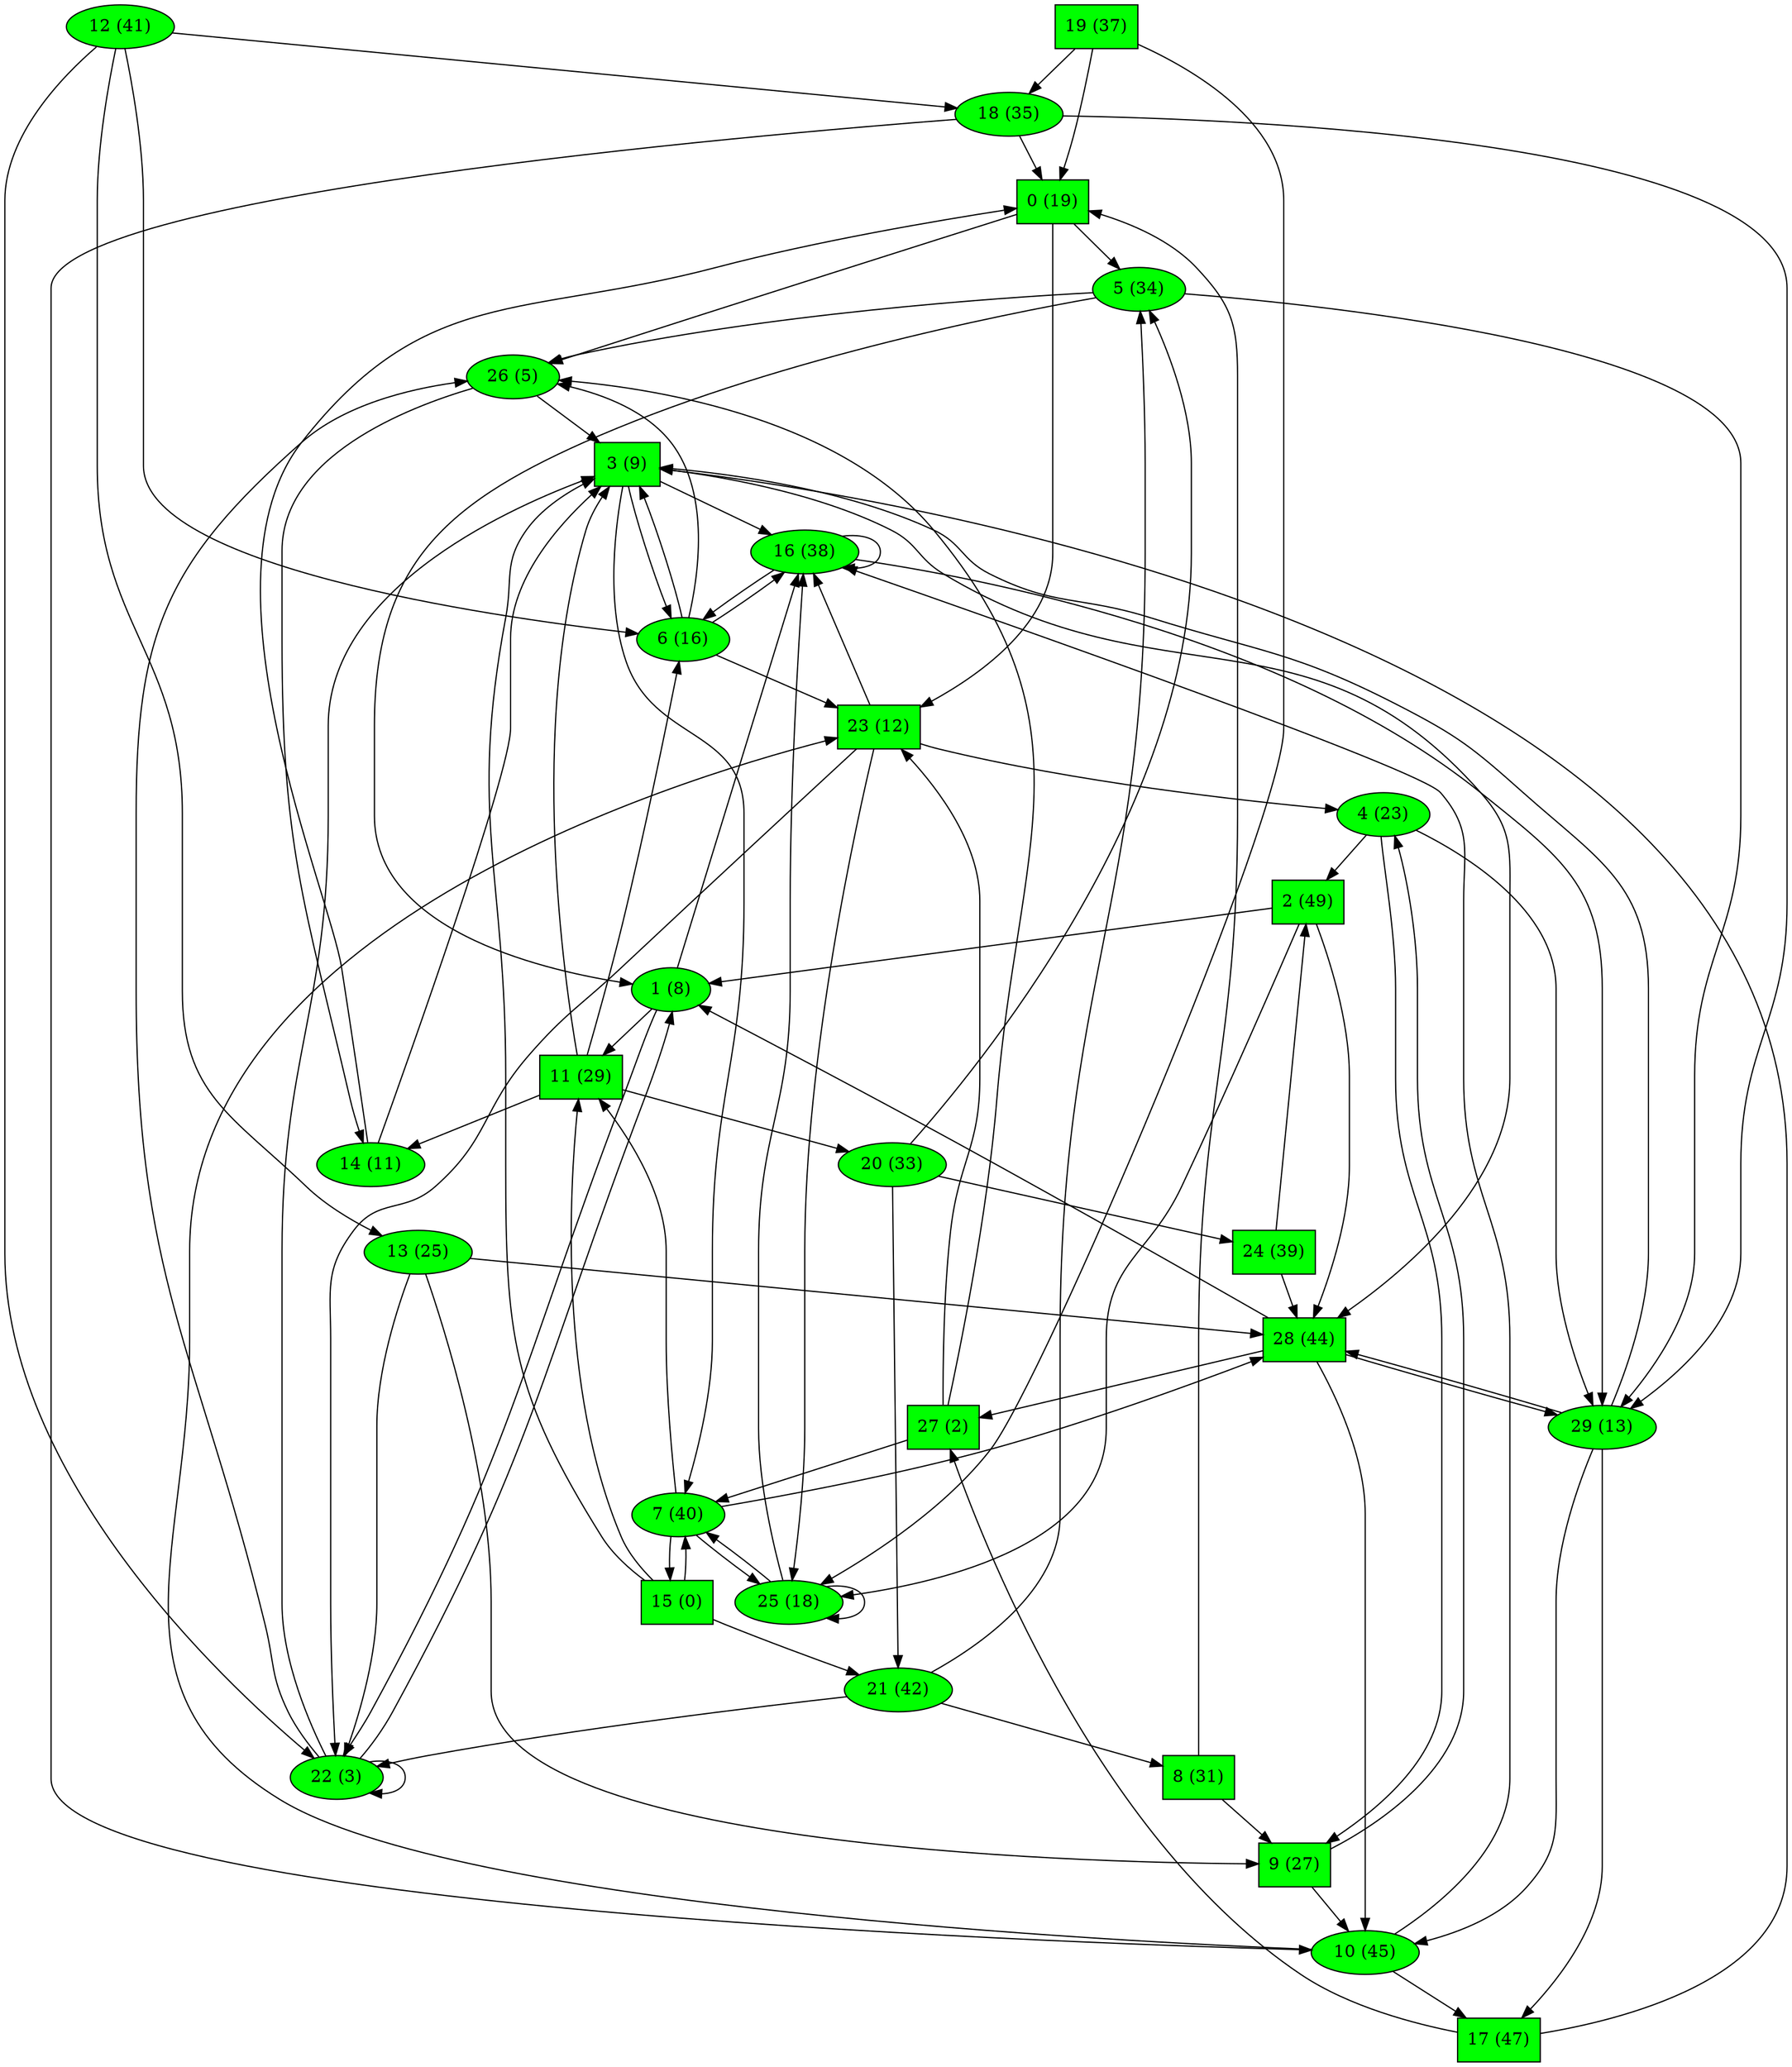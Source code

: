 digraph G { 
0[label="\N (19)", fillcolor=green, style=filled, shape=polygon ]
0->5
0->23
0->26
1[label="\N (8)" , style=filled, fillcolor=green ]
1->11
1->16
1->22
2[label="\N (49)", fillcolor=green, style=filled, shape=polygon ]
2->1
2->25
2->28
3[label="\N (9)", fillcolor=green, style=filled, shape=polygon ]
3->6
3->7
3->16
3->28
4[label="\N (23)" , style=filled, fillcolor=green ]
4->2
4->9
4->29
5[label="\N (34)" , style=filled, fillcolor=green ]
5->1
5->26
5->29
6[label="\N (16)" , style=filled, fillcolor=green ]
6->3
6->16
6->23
6->26
7[label="\N (40)" , style=filled, fillcolor=green ]
7->11
7->15
7->25
7->28
8[label="\N (31)", fillcolor=green, style=filled, shape=polygon ]
8->0
8->9
9[label="\N (27)", fillcolor=green, style=filled, shape=polygon ]
9->4
9->10
10[label="\N (45)" , style=filled, fillcolor=green ]
10->16
10->17
10->23
11[label="\N (29)", fillcolor=green, style=filled, shape=polygon ]
11->3
11->6
11->14
11->20
12[label="\N (41)" , style=filled, fillcolor=green ]
12->6
12->13
12->18
12->22
13[label="\N (25)" , style=filled, fillcolor=green ]
13->9
13->22
13->28
14[label="\N (11)" , style=filled, fillcolor=green ]
14->0
14->3
15[label="\N (0)", fillcolor=green, style=filled, shape=polygon ]
15->3
15->7
15->11
15->21
16[label="\N (38)" , style=filled, fillcolor=green ]
16->6
16->16
16->29
17[label="\N (47)", fillcolor=green, style=filled, shape=polygon ]
17->3
17->27
18[label="\N (35)" , style=filled, fillcolor=green ]
18->0
18->10
18->29
19[label="\N (37)", fillcolor=green, style=filled, shape=polygon ]
19->0
19->18
19->25
20[label="\N (33)" , style=filled, fillcolor=green ]
20->5
20->21
20->24
21[label="\N (42)" , style=filled, fillcolor=green ]
21->5
21->8
21->22
22[label="\N (3)" , style=filled, fillcolor=green ]
22->1
22->3
22->22
22->26
23[label="\N (12)", fillcolor=green, style=filled, shape=polygon ]
23->4
23->16
23->22
23->25
24[label="\N (39)", fillcolor=green, style=filled, shape=polygon ]
24->2
24->28
25[label="\N (18)" , style=filled, fillcolor=green ]
25->7
25->16
25->25
26[label="\N (5)" , style=filled, fillcolor=green ]
26->3
26->14
27[label="\N (2)", fillcolor=green, style=filled, shape=polygon ]
27->7
27->23
27->26
28[label="\N (44)", fillcolor=green, style=filled, shape=polygon ]
28->1
28->10
28->27
28->29
29[label="\N (13)" , style=filled, fillcolor=green ]
29->3
29->10
29->17
29->28
}
